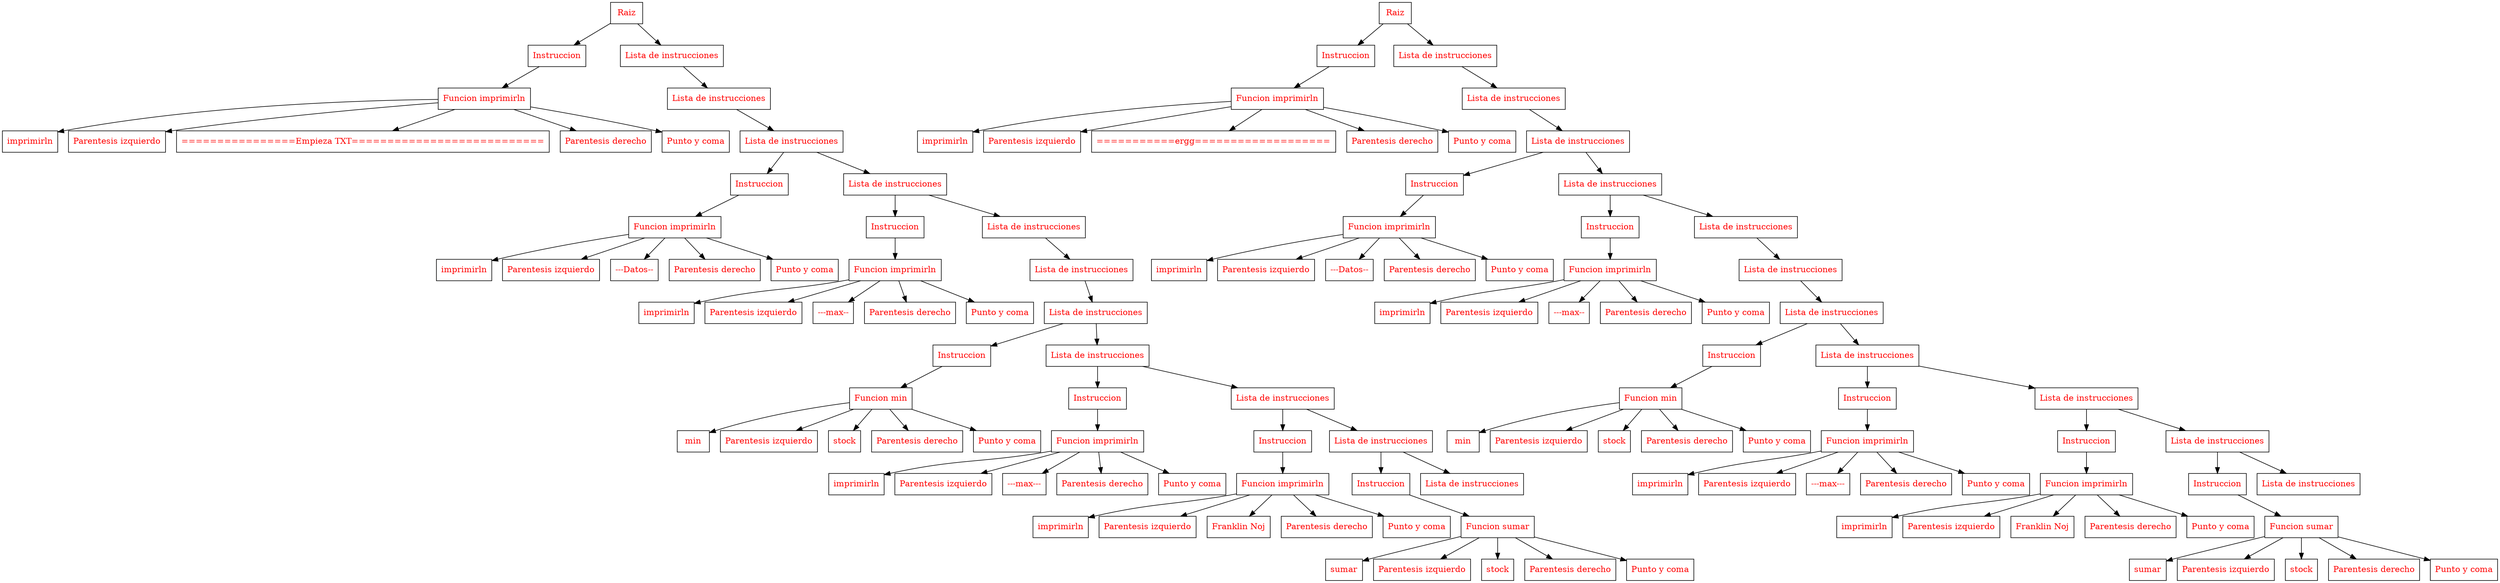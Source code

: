 // Graph20231028-234225
digraph {
	node [fillcolor=white fontcolor=red shape=box style=filled]
	nodo0 [label=Raiz]
	nodo1 [label=Instruccion]
	nodo2 [label="Funcion imprimirln"]
	nodo1 -> nodo2
	nodo3 [label=imprimirln]
	nodo2 -> nodo3
	nodo4 [label="Parentesis izquierdo"]
	nodo2 -> nodo4
	nodo5 [label="================Empieza TXT==========================="]
	nodo2 -> nodo5
	nodo6 [label="Parentesis derecho"]
	nodo2 -> nodo6
	nodo7 [label="Punto y coma"]
	nodo2 -> nodo7
	nodo0 -> nodo1
	nodo8 [label="Lista de instrucciones"]
	nodo0 -> nodo8
	nodo9 [label="Lista de instrucciones"]
	nodo8 -> nodo9
	nodo10 [label="Lista de instrucciones"]
	nodo9 -> nodo10
	nodo11 [label=Instruccion]
	nodo12 [label="Funcion imprimirln"]
	nodo11 -> nodo12
	nodo13 [label=imprimirln]
	nodo12 -> nodo13
	nodo14 [label="Parentesis izquierdo"]
	nodo12 -> nodo14
	nodo15 [label="---Datos--"]
	nodo12 -> nodo15
	nodo16 [label="Parentesis derecho"]
	nodo12 -> nodo16
	nodo17 [label="Punto y coma"]
	nodo12 -> nodo17
	nodo10 -> nodo11
	nodo18 [label="Lista de instrucciones"]
	nodo10 -> nodo18
	nodo19 [label=Instruccion]
	nodo20 [label="Funcion imprimirln"]
	nodo19 -> nodo20
	nodo21 [label=imprimirln]
	nodo20 -> nodo21
	nodo22 [label="Parentesis izquierdo"]
	nodo20 -> nodo22
	nodo23 [label="---max--"]
	nodo20 -> nodo23
	nodo24 [label="Parentesis derecho"]
	nodo20 -> nodo24
	nodo25 [label="Punto y coma"]
	nodo20 -> nodo25
	nodo18 -> nodo19
	nodo26 [label="Lista de instrucciones"]
	nodo18 -> nodo26
	nodo27 [label="Lista de instrucciones"]
	nodo26 -> nodo27
	nodo28 [label="Lista de instrucciones"]
	nodo27 -> nodo28
	nodo29 [label=Instruccion]
	nodo30 [label="Funcion min"]
	nodo29 -> nodo30
	nodo31 [label=min]
	nodo30 -> nodo31
	nodo32 [label="Parentesis izquierdo"]
	nodo30 -> nodo32
	nodo33 [label=stock]
	nodo30 -> nodo33
	nodo34 [label="Parentesis derecho"]
	nodo30 -> nodo34
	nodo35 [label="Punto y coma"]
	nodo30 -> nodo35
	nodo28 -> nodo29
	nodo36 [label="Lista de instrucciones"]
	nodo28 -> nodo36
	nodo37 [label=Instruccion]
	nodo38 [label="Funcion imprimirln"]
	nodo37 -> nodo38
	nodo39 [label=imprimirln]
	nodo38 -> nodo39
	nodo40 [label="Parentesis izquierdo"]
	nodo38 -> nodo40
	nodo41 [label="---max---"]
	nodo38 -> nodo41
	nodo42 [label="Parentesis derecho"]
	nodo38 -> nodo42
	nodo43 [label="Punto y coma"]
	nodo38 -> nodo43
	nodo36 -> nodo37
	nodo44 [label="Lista de instrucciones"]
	nodo36 -> nodo44
	nodo45 [label=Instruccion]
	nodo46 [label="Funcion imprimirln"]
	nodo45 -> nodo46
	nodo47 [label=imprimirln]
	nodo46 -> nodo47
	nodo48 [label="Parentesis izquierdo"]
	nodo46 -> nodo48
	nodo49 [label="Franklin Noj"]
	nodo46 -> nodo49
	nodo50 [label="Parentesis derecho"]
	nodo46 -> nodo50
	nodo51 [label="Punto y coma"]
	nodo46 -> nodo51
	nodo44 -> nodo45
	nodo52 [label="Lista de instrucciones"]
	nodo44 -> nodo52
	nodo53 [label=Instruccion]
	nodo54 [label="Funcion sumar"]
	nodo53 -> nodo54
	nodo55 [label=sumar]
	nodo54 -> nodo55
	nodo56 [label="Parentesis izquierdo"]
	nodo54 -> nodo56
	nodo57 [label=stock]
	nodo54 -> nodo57
	nodo58 [label="Parentesis derecho"]
	nodo54 -> nodo58
	nodo59 [label="Punto y coma"]
	nodo54 -> nodo59
	nodo52 -> nodo53
	nodo60 [label="Lista de instrucciones"]
	nodo52 -> nodo60
	nodo61 [label=Raiz]
	nodo62 [label=Instruccion]
	nodo63 [label="Funcion imprimirln"]
	nodo62 -> nodo63
	nodo64 [label=imprimirln]
	nodo63 -> nodo64
	nodo65 [label="Parentesis izquierdo"]
	nodo63 -> nodo65
	nodo66 [label="===========ergg==================="]
	nodo63 -> nodo66
	nodo67 [label="Parentesis derecho"]
	nodo63 -> nodo67
	nodo68 [label="Punto y coma"]
	nodo63 -> nodo68
	nodo61 -> nodo62
	nodo69 [label="Lista de instrucciones"]
	nodo61 -> nodo69
	nodo70 [label="Lista de instrucciones"]
	nodo69 -> nodo70
	nodo71 [label="Lista de instrucciones"]
	nodo70 -> nodo71
	nodo72 [label=Instruccion]
	nodo73 [label="Funcion imprimirln"]
	nodo72 -> nodo73
	nodo74 [label=imprimirln]
	nodo73 -> nodo74
	nodo75 [label="Parentesis izquierdo"]
	nodo73 -> nodo75
	nodo76 [label="---Datos--"]
	nodo73 -> nodo76
	nodo77 [label="Parentesis derecho"]
	nodo73 -> nodo77
	nodo78 [label="Punto y coma"]
	nodo73 -> nodo78
	nodo71 -> nodo72
	nodo79 [label="Lista de instrucciones"]
	nodo71 -> nodo79
	nodo80 [label=Instruccion]
	nodo81 [label="Funcion imprimirln"]
	nodo80 -> nodo81
	nodo82 [label=imprimirln]
	nodo81 -> nodo82
	nodo83 [label="Parentesis izquierdo"]
	nodo81 -> nodo83
	nodo84 [label="---max--"]
	nodo81 -> nodo84
	nodo85 [label="Parentesis derecho"]
	nodo81 -> nodo85
	nodo86 [label="Punto y coma"]
	nodo81 -> nodo86
	nodo79 -> nodo80
	nodo87 [label="Lista de instrucciones"]
	nodo79 -> nodo87
	nodo88 [label="Lista de instrucciones"]
	nodo87 -> nodo88
	nodo89 [label="Lista de instrucciones"]
	nodo88 -> nodo89
	nodo90 [label=Instruccion]
	nodo91 [label="Funcion min"]
	nodo90 -> nodo91
	nodo92 [label=min]
	nodo91 -> nodo92
	nodo93 [label="Parentesis izquierdo"]
	nodo91 -> nodo93
	nodo94 [label=stock]
	nodo91 -> nodo94
	nodo95 [label="Parentesis derecho"]
	nodo91 -> nodo95
	nodo96 [label="Punto y coma"]
	nodo91 -> nodo96
	nodo89 -> nodo90
	nodo97 [label="Lista de instrucciones"]
	nodo89 -> nodo97
	nodo98 [label=Instruccion]
	nodo99 [label="Funcion imprimirln"]
	nodo98 -> nodo99
	nodo100 [label=imprimirln]
	nodo99 -> nodo100
	nodo101 [label="Parentesis izquierdo"]
	nodo99 -> nodo101
	nodo102 [label="---max---"]
	nodo99 -> nodo102
	nodo103 [label="Parentesis derecho"]
	nodo99 -> nodo103
	nodo104 [label="Punto y coma"]
	nodo99 -> nodo104
	nodo97 -> nodo98
	nodo105 [label="Lista de instrucciones"]
	nodo97 -> nodo105
	nodo106 [label=Instruccion]
	nodo107 [label="Funcion imprimirln"]
	nodo106 -> nodo107
	nodo108 [label=imprimirln]
	nodo107 -> nodo108
	nodo109 [label="Parentesis izquierdo"]
	nodo107 -> nodo109
	nodo110 [label="Franklin Noj"]
	nodo107 -> nodo110
	nodo111 [label="Parentesis derecho"]
	nodo107 -> nodo111
	nodo112 [label="Punto y coma"]
	nodo107 -> nodo112
	nodo105 -> nodo106
	nodo113 [label="Lista de instrucciones"]
	nodo105 -> nodo113
	nodo114 [label=Instruccion]
	nodo115 [label="Funcion sumar"]
	nodo114 -> nodo115
	nodo116 [label=sumar]
	nodo115 -> nodo116
	nodo117 [label="Parentesis izquierdo"]
	nodo115 -> nodo117
	nodo118 [label=stock]
	nodo115 -> nodo118
	nodo119 [label="Parentesis derecho"]
	nodo115 -> nodo119
	nodo120 [label="Punto y coma"]
	nodo115 -> nodo120
	nodo113 -> nodo114
	nodo121 [label="Lista de instrucciones"]
	nodo113 -> nodo121
}
